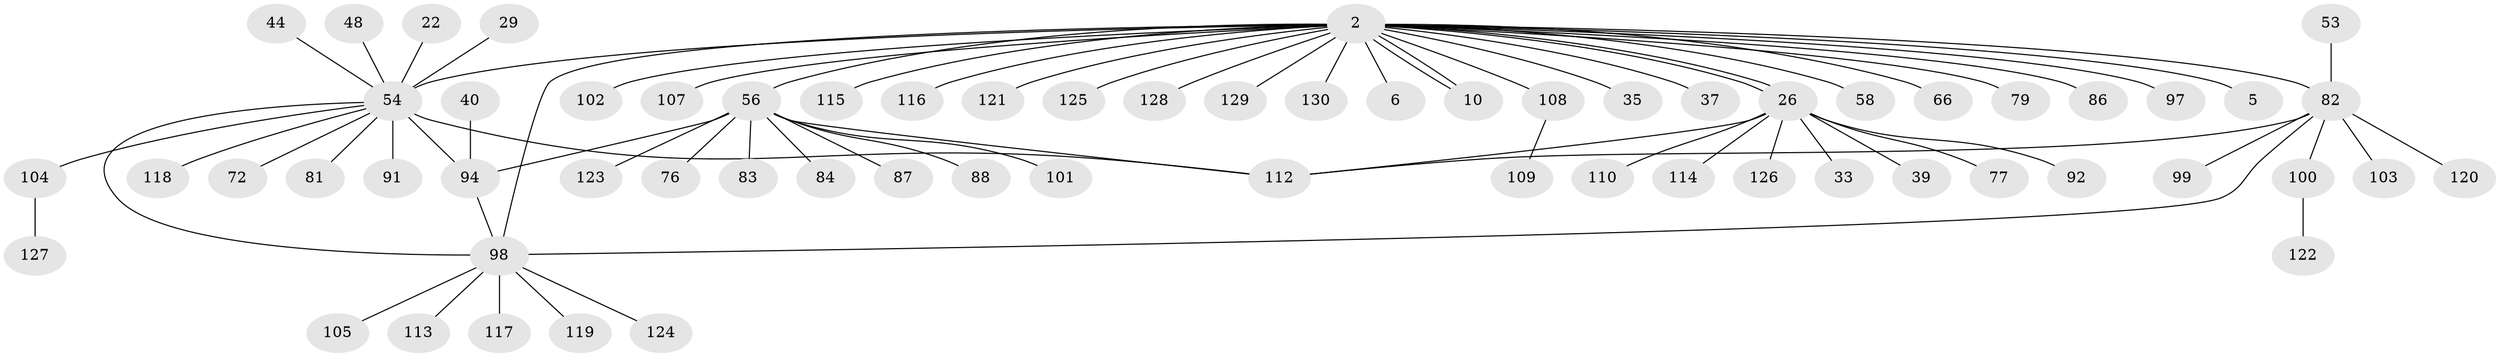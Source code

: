 // original degree distribution, {3: 0.08461538461538462, 40: 0.007692307692307693, 7: 0.015384615384615385, 1: 0.5461538461538461, 9: 0.007692307692307693, 6: 0.023076923076923078, 2: 0.23846153846153847, 15: 0.007692307692307693, 13: 0.007692307692307693, 5: 0.023076923076923078, 4: 0.038461538461538464}
// Generated by graph-tools (version 1.1) at 2025/47/03/09/25 04:47:41]
// undirected, 65 vertices, 73 edges
graph export_dot {
graph [start="1"]
  node [color=gray90,style=filled];
  2;
  5;
  6;
  10;
  22 [super="+12"];
  26 [super="+15+25"];
  29;
  33;
  35 [super="+9"];
  37;
  39;
  40;
  44;
  48;
  53 [super="+18"];
  54 [super="+34+41"];
  56 [super="+7"];
  58;
  66;
  72;
  76;
  77 [super="+45+46"];
  79;
  81;
  82 [super="+4"];
  83;
  84;
  86 [super="+78"];
  87;
  88;
  91;
  92;
  94 [super="+49+74"];
  97;
  98 [super="+96"];
  99;
  100;
  101;
  102 [super="+90+71"];
  103 [super="+11"];
  104 [super="+63+68"];
  105;
  107;
  108 [super="+64"];
  109;
  110;
  112 [super="+73+111"];
  113;
  114;
  115;
  116;
  117;
  118 [super="+21"];
  119;
  120;
  121;
  122;
  123;
  124;
  125 [super="+75"];
  126;
  127;
  128 [super="+17+50+24+27+28+31+43+59+61+65+70+80+93+95"];
  129;
  130;
  2 -- 5;
  2 -- 6;
  2 -- 10;
  2 -- 10;
  2 -- 26 [weight=3];
  2 -- 26;
  2 -- 37;
  2 -- 54 [weight=5];
  2 -- 56 [weight=2];
  2 -- 58;
  2 -- 66;
  2 -- 79;
  2 -- 82 [weight=3];
  2 -- 97;
  2 -- 107;
  2 -- 115;
  2 -- 116;
  2 -- 121;
  2 -- 129;
  2 -- 130;
  2 -- 128;
  2 -- 35;
  2 -- 108;
  2 -- 125;
  2 -- 86;
  2 -- 102 [weight=3];
  2 -- 98;
  22 -- 54;
  26 -- 39;
  26 -- 110;
  26 -- 126;
  26 -- 33;
  26 -- 114;
  26 -- 92;
  26 -- 77;
  26 -- 112;
  29 -- 54;
  40 -- 94;
  44 -- 54;
  48 -- 54;
  53 -- 82;
  54 -- 72;
  54 -- 94 [weight=4];
  54 -- 81;
  54 -- 91;
  54 -- 104 [weight=2];
  54 -- 118;
  54 -- 112;
  54 -- 98;
  56 -- 101;
  56 -- 123;
  56 -- 76;
  56 -- 83;
  56 -- 84;
  56 -- 87;
  56 -- 88;
  56 -- 94;
  56 -- 112;
  82 -- 120;
  82 -- 99;
  82 -- 100;
  82 -- 103;
  82 -- 112;
  82 -- 98;
  94 -- 98;
  98 -- 105;
  98 -- 113;
  98 -- 117;
  98 -- 119;
  98 -- 124;
  100 -- 122;
  104 -- 127;
  108 -- 109;
}
